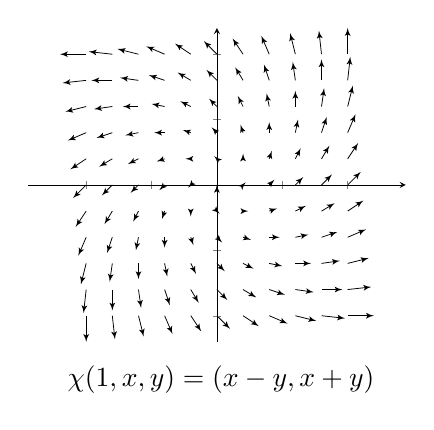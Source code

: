 \begin{tikzpicture}[scale=0.7]
    \begin{axis}[
%        title={$x \exp(-x^2-y^2)$ and its gradient},
      axis lines=middle,
        domain=-4:4,
        view={0}{90},
        axis background/.style={fill=white},
        axis equal,
        yticklabels={},
        xticklabels={}
    ]
        \addplot3[
            quiver={
             u={x-y},
             v={x+y},
             scale arrows=0.1,
            },
            -latex',samples=11]
%                {exp(0-x^2-y^2)*x};
                {0};
\end{axis}
\draw (3.5,-0.25) node[below] {$\chi(1,x,y)=(x-y,x+y)$};
\end{tikzpicture}